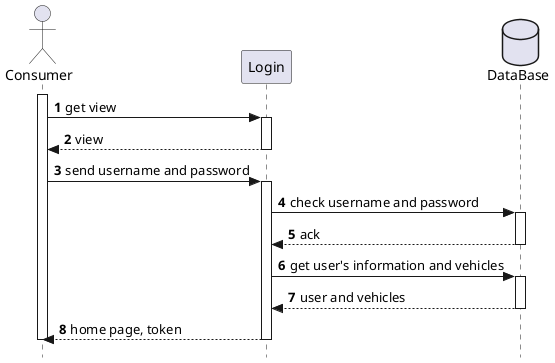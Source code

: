 @startuml

skinparam style strictuml
autonumber

actor Consumer as user
participant Login as login
database DataBase as db

activate user
user -> login : get view
activate login
login --> user : view
deactivate login

user -> login : send username and password
activate login
login -> db : check username and password
activate db
db --> login : ack
deactivate db
login -> db : get user's information and vehicles
activate db
db --> login : user and vehicles
deactivate db
login --> user : home page, token
deactivate login
deactivate user

@enduml

